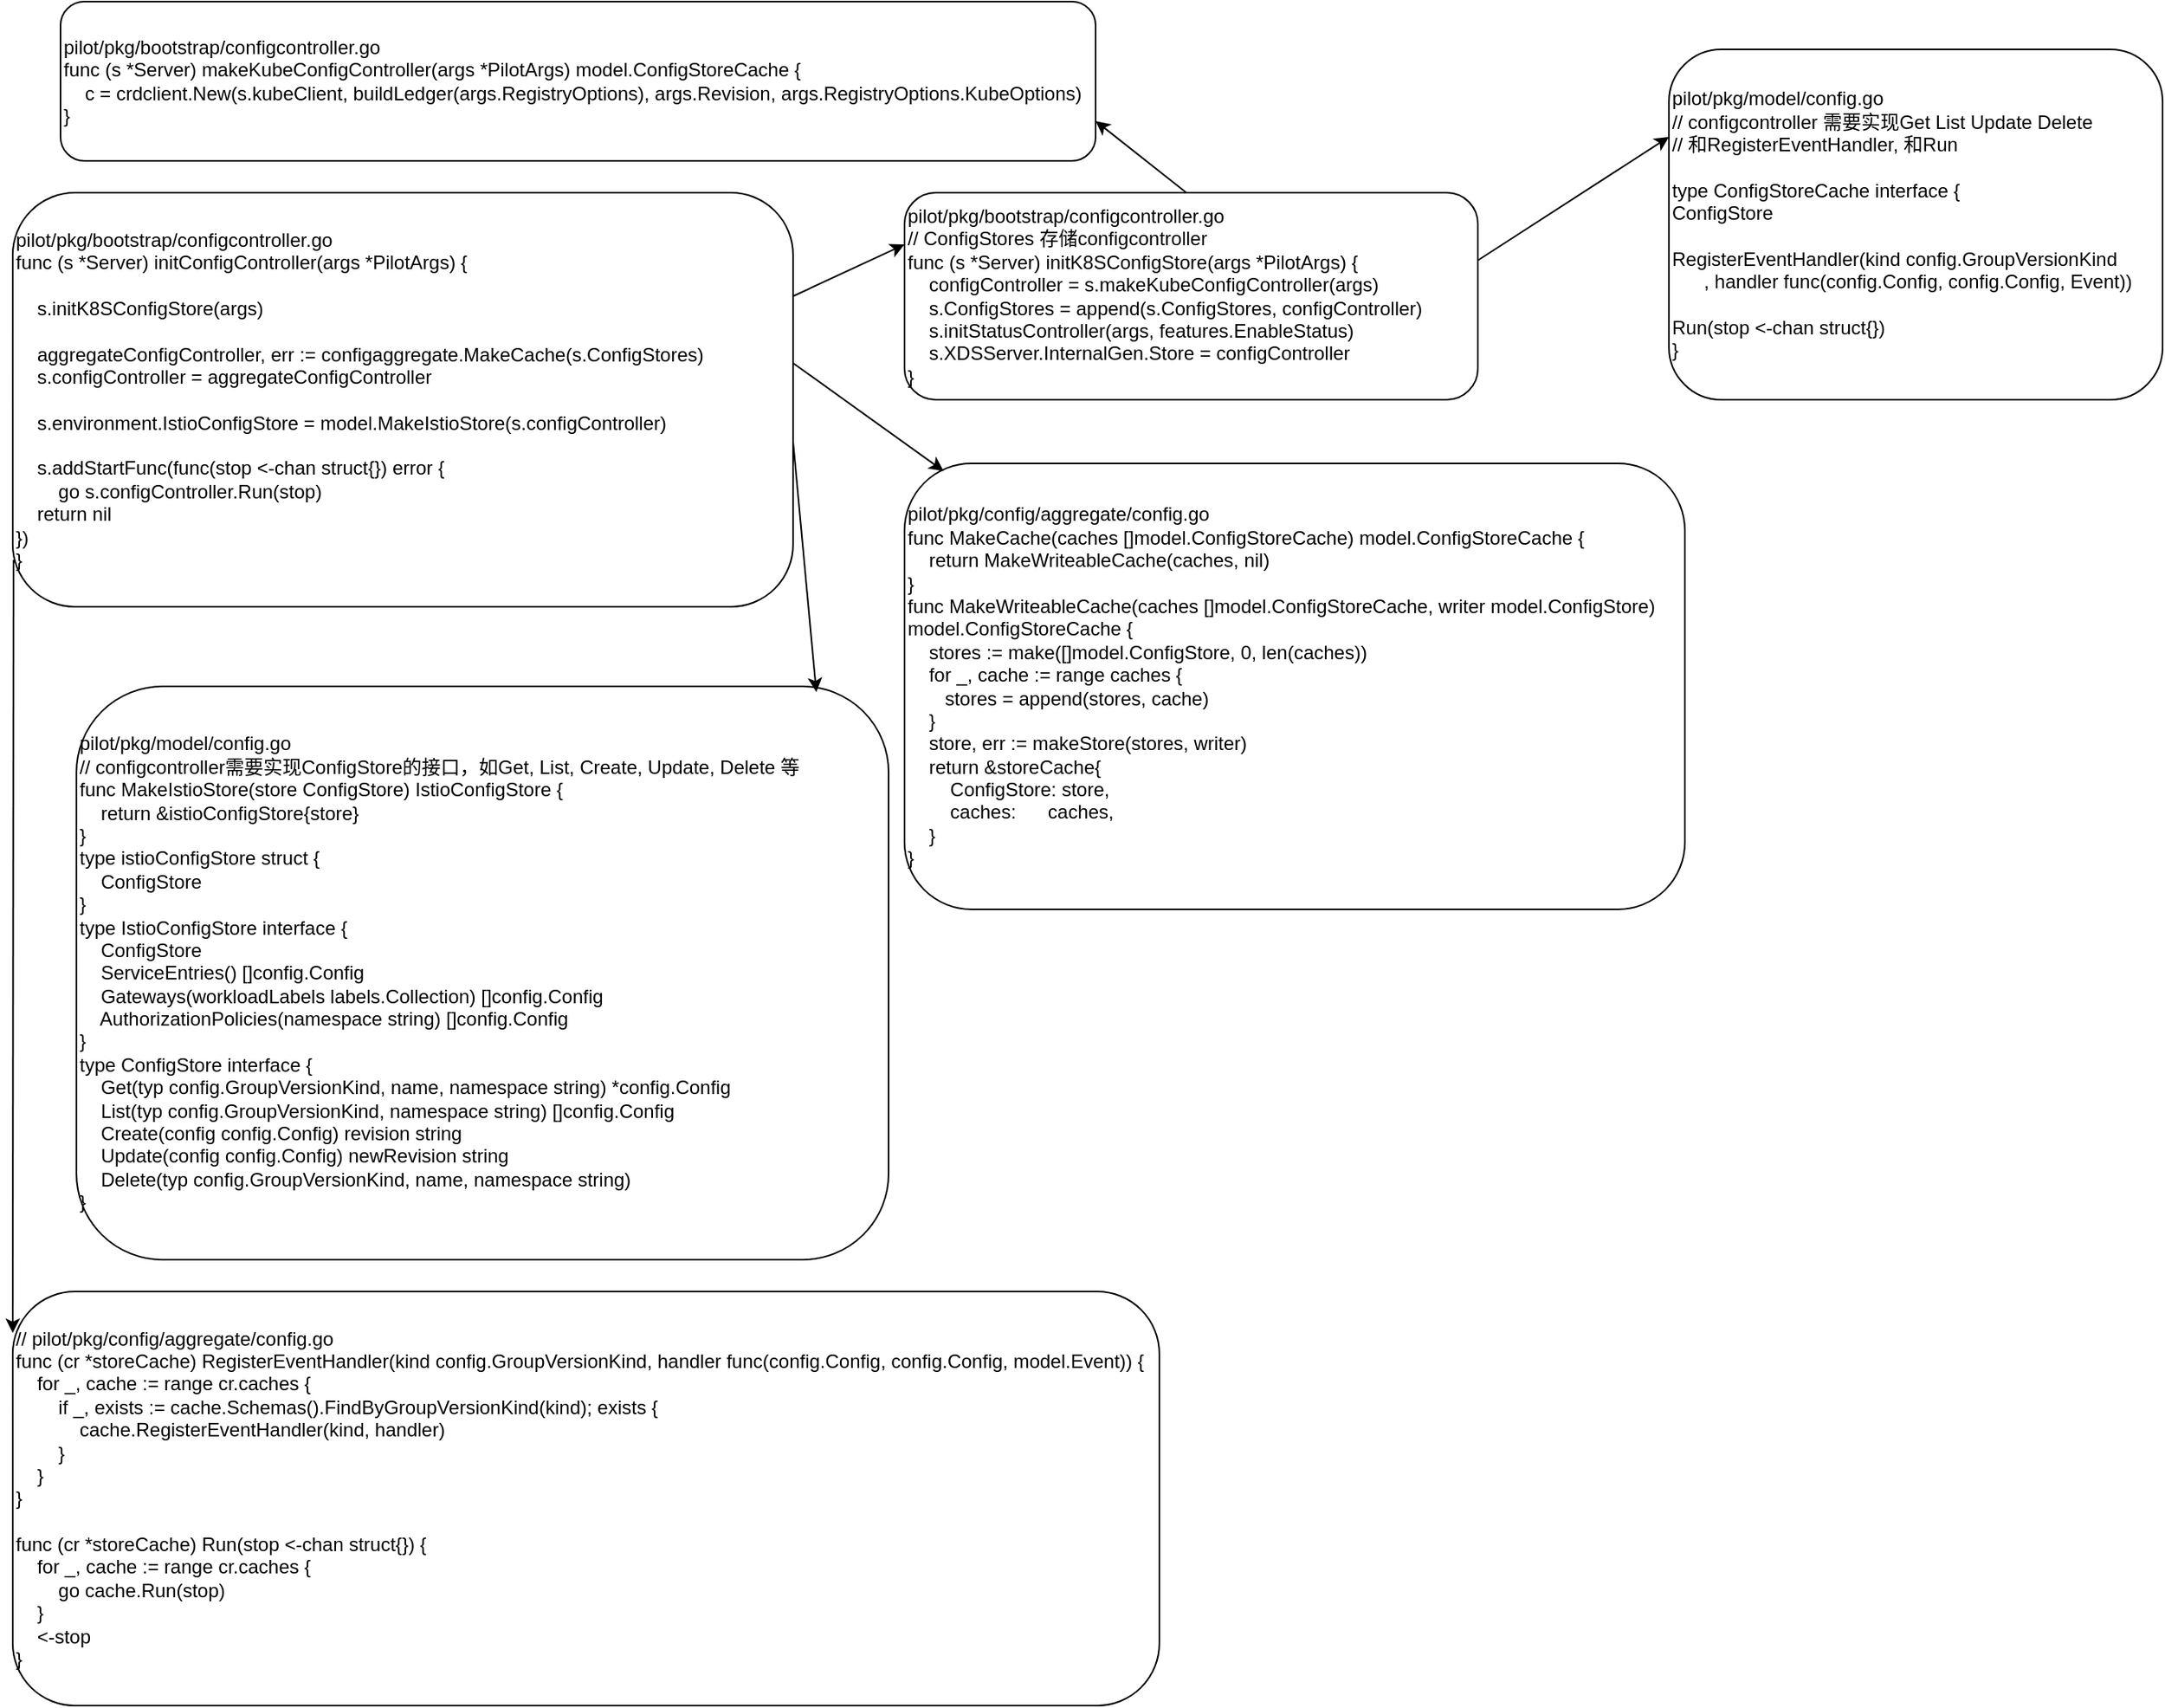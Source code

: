 <mxfile version="13.9.9" type="github">
  <diagram id="6TW5W0XCIM6I71bb3Syc" name="Page-1">
    <mxGraphModel dx="1130" dy="437" grid="1" gridSize="10" guides="1" tooltips="1" connect="1" arrows="1" fold="1" page="1" pageScale="1" pageWidth="827" pageHeight="1169" math="0" shadow="0">
      <root>
        <mxCell id="0" />
        <mxCell id="1" parent="0" />
        <mxCell id="kg50LUV-51LIkfejvlK1-2" value="&lt;div&gt;pilot/pkg/bootstrap/configcontroller.go&lt;/div&gt;&lt;div&gt;func (s *Server) initConfigController(args *PilotArgs) {&lt;/div&gt;&lt;div&gt;&lt;br&gt;&lt;/div&gt;&lt;div&gt;&amp;nbsp; &amp;nbsp; s.initK8SConfigStore(args)&lt;/div&gt;&lt;div&gt;&lt;br&gt;&lt;/div&gt;&lt;div&gt;&lt;span&gt;&lt;/span&gt;&amp;nbsp; &amp;nbsp; aggregateConfigController, err := configaggregate.MakeCache(s.ConfigStores)&lt;/div&gt;&lt;div&gt;&lt;span&gt;&lt;/span&gt;&amp;nbsp; &amp;nbsp; s.configController = aggregateConfigController&lt;/div&gt;&lt;div&gt;&lt;br&gt;&lt;/div&gt;&lt;div&gt;&lt;span&gt;&lt;/span&gt;&amp;nbsp; &amp;nbsp; s.environment.IstioConfigStore = model.MakeIstioStore(s.configController)&lt;/div&gt;&lt;div&gt;&lt;br&gt;&lt;/div&gt;&lt;div&gt;&lt;span&gt;&lt;/span&gt;&amp;nbsp; &amp;nbsp; s.addStartFunc(func(stop &amp;lt;-chan struct{}) error {&lt;/div&gt;&lt;div&gt;&lt;span&gt;&lt;/span&gt;&amp;nbsp; &amp;nbsp; &amp;nbsp; &amp;nbsp; go s.configController.Run(stop)&lt;/div&gt;&lt;div&gt;&lt;span&gt;&lt;/span&gt;&amp;nbsp; &amp;nbsp; return nil&lt;/div&gt;&lt;div&gt;&lt;span&gt;	&lt;/span&gt;})&lt;/div&gt;&lt;div&gt;}&lt;/div&gt;" style="rounded=1;whiteSpace=wrap;html=1;align=left;" vertex="1" parent="1">
          <mxGeometry x="40" y="150" width="490" height="260" as="geometry" />
        </mxCell>
        <mxCell id="kg50LUV-51LIkfejvlK1-3" value="pilot/pkg/bootstrap/configcontroller.go&lt;br&gt;// ConfigStores 存储configcontroller&lt;br&gt;&lt;div&gt;func (s *Server) initK8SConfigStore(args *PilotArgs) {&lt;/div&gt;&lt;div&gt;&lt;span&gt;&lt;/span&gt;&amp;nbsp; &amp;nbsp; configController = s.makeKubeConfigController(args)&lt;/div&gt;&lt;div&gt;&lt;span&gt;&lt;/span&gt;&amp;nbsp; &amp;nbsp; s.ConfigStores = append(s.ConfigStores, configController)&lt;/div&gt;&lt;div&gt;&lt;span&gt;&lt;/span&gt;&amp;nbsp; &amp;nbsp; s.initStatusController(args, features.EnableStatus)&lt;/div&gt;&lt;div&gt;&lt;span&gt;&lt;/span&gt;&amp;nbsp; &amp;nbsp; s.XDSServer.InternalGen.Store = configController&lt;/div&gt;&lt;div&gt;}&lt;/div&gt;" style="rounded=1;whiteSpace=wrap;html=1;align=left;" vertex="1" parent="1">
          <mxGeometry x="600" y="150" width="360" height="130" as="geometry" />
        </mxCell>
        <mxCell id="kg50LUV-51LIkfejvlK1-4" value="&lt;div&gt;pilot/pkg/config/aggregate/config.go&lt;/div&gt;&lt;div&gt;func MakeCache(caches []model.ConfigStoreCache) model.ConfigStoreCache {&lt;/div&gt;&lt;div&gt;&lt;span&gt;&lt;/span&gt;&amp;nbsp; &amp;nbsp; return MakeWriteableCache(caches, nil)&lt;/div&gt;&lt;div&gt;}&lt;/div&gt;&lt;div&gt;func MakeWriteableCache(caches []model.ConfigStoreCache, writer model.ConfigStore)&amp;nbsp;&lt;/div&gt;&lt;div&gt;model.ConfigStoreCache {&lt;/div&gt;&lt;div&gt;&lt;span&gt;&lt;/span&gt;&amp;nbsp; &amp;nbsp; stores := make([]model.ConfigStore, 0, len(caches))&lt;/div&gt;&lt;div&gt;&lt;span&gt;&lt;/span&gt;&amp;nbsp; &amp;nbsp; for _, cache := range caches {&lt;/div&gt;&lt;div&gt;&lt;span&gt;&lt;/span&gt;&amp;nbsp; &amp;nbsp; &amp;nbsp; &amp;nbsp;stores = append(stores, cache)&lt;/div&gt;&lt;div&gt;&lt;span&gt;&lt;/span&gt;&amp;nbsp; &amp;nbsp; }&lt;/div&gt;&lt;div&gt;&lt;span&gt;&lt;/span&gt;&amp;nbsp; &amp;nbsp; store, err := makeStore(stores, writer)&lt;/div&gt;&lt;div&gt;&lt;span&gt;&lt;/span&gt;&amp;nbsp; &amp;nbsp; return &amp;amp;storeCache{&lt;/div&gt;&lt;div&gt;&lt;span&gt;&lt;/span&gt;&amp;nbsp; &amp;nbsp; &amp;nbsp; &amp;nbsp; ConfigStore: store,&lt;/div&gt;&lt;div&gt;&lt;span&gt;&lt;/span&gt;&amp;nbsp; &amp;nbsp; &amp;nbsp; &amp;nbsp; caches:&amp;nbsp; &amp;nbsp; &amp;nbsp; caches,&lt;/div&gt;&lt;div&gt;&lt;span&gt;&lt;/span&gt;&amp;nbsp; &amp;nbsp; }&lt;/div&gt;&lt;div&gt;}&lt;/div&gt;" style="rounded=1;whiteSpace=wrap;html=1;align=left;" vertex="1" parent="1">
          <mxGeometry x="600" y="320" width="490" height="280" as="geometry" />
        </mxCell>
        <mxCell id="kg50LUV-51LIkfejvlK1-5" value="&lt;div&gt;pilot/pkg/bootstrap/configcontroller.go&lt;/div&gt;&lt;div&gt;func (s *Server) makeKubeConfigController(args *PilotArgs) model.ConfigStoreCache {&lt;/div&gt;&lt;div&gt;&lt;span&gt;&lt;/span&gt;&amp;nbsp; &amp;nbsp; c = crdclient.New(s.kubeClient, buildLedger(args.RegistryOptions), args.Revision, args.RegistryOptions.KubeOptions)&lt;/div&gt;&lt;div&gt;}&lt;/div&gt;" style="rounded=1;whiteSpace=wrap;html=1;align=left;" vertex="1" parent="1">
          <mxGeometry x="70" y="30" width="650" height="100" as="geometry" />
        </mxCell>
        <mxCell id="kg50LUV-51LIkfejvlK1-6" value="" style="endArrow=classic;html=1;entryX=0;entryY=0.25;entryDx=0;entryDy=0;exitX=1;exitY=0.25;exitDx=0;exitDy=0;" edge="1" parent="1" source="kg50LUV-51LIkfejvlK1-2" target="kg50LUV-51LIkfejvlK1-3">
          <mxGeometry width="50" height="50" relative="1" as="geometry">
            <mxPoint x="530" y="250" as="sourcePoint" />
            <mxPoint x="580" y="200" as="targetPoint" />
          </mxGeometry>
        </mxCell>
        <mxCell id="kg50LUV-51LIkfejvlK1-7" value="" style="endArrow=classic;html=1;entryX=1;entryY=0.75;entryDx=0;entryDy=0;" edge="1" parent="1" target="kg50LUV-51LIkfejvlK1-5">
          <mxGeometry width="50" height="50" relative="1" as="geometry">
            <mxPoint x="777" y="150" as="sourcePoint" />
            <mxPoint x="827" y="100" as="targetPoint" />
          </mxGeometry>
        </mxCell>
        <mxCell id="kg50LUV-51LIkfejvlK1-8" value="" style="endArrow=classic;html=1;entryX=0.05;entryY=0.017;entryDx=0;entryDy=0;entryPerimeter=0;" edge="1" parent="1" target="kg50LUV-51LIkfejvlK1-4">
          <mxGeometry width="50" height="50" relative="1" as="geometry">
            <mxPoint x="530" y="257" as="sourcePoint" />
            <mxPoint x="620" y="320" as="targetPoint" />
          </mxGeometry>
        </mxCell>
        <mxCell id="kg50LUV-51LIkfejvlK1-9" value="pilot/pkg/model/config.go&lt;br&gt;// configcontroller需要实现ConfigStore的接口，如Get, List, Create, Update, Delete 等&lt;br&gt;&lt;div&gt;func MakeIstioStore(store ConfigStore) IstioConfigStore {&lt;/div&gt;&lt;div&gt;&lt;span&gt;&lt;/span&gt;&amp;nbsp; &amp;nbsp; return &amp;amp;istioConfigStore{store}&lt;/div&gt;&lt;div&gt;}&lt;/div&gt;&lt;div&gt;type istioConfigStore struct {&lt;/div&gt;&lt;div&gt;&lt;span&gt;&lt;/span&gt;&amp;nbsp; &amp;nbsp; ConfigStore&lt;/div&gt;&lt;div&gt;}&lt;/div&gt;&lt;div&gt;type IstioConfigStore interface {&lt;/div&gt;&lt;div&gt;&lt;span&gt;&lt;/span&gt;&amp;nbsp; &amp;nbsp; ConfigStore&lt;/div&gt;&lt;div&gt;&lt;span&gt;&lt;/span&gt;&amp;nbsp; &amp;nbsp; ServiceEntries() []config.Config&lt;/div&gt;&lt;div&gt;&lt;span&gt;&lt;/span&gt;&amp;nbsp; &amp;nbsp; Gateways(workloadLabels labels.Collection) []config.Config&lt;/div&gt;&lt;div&gt;&lt;span&gt;&lt;/span&gt;&amp;nbsp; &amp;nbsp; AuthorizationPolicies(namespace string) []config.Config&lt;/div&gt;&lt;div&gt;}&lt;/div&gt;&lt;div&gt;type ConfigStore interface {&lt;/div&gt;&lt;div&gt;&lt;span&gt;&lt;/span&gt;&amp;nbsp; &amp;nbsp; Get(typ config.GroupVersionKind, name, namespace string) *config.Config&lt;/div&gt;&lt;div&gt;&lt;span&gt;&lt;/span&gt;&amp;nbsp; &amp;nbsp; List(typ config.GroupVersionKind, namespace string) []config.Config&lt;/div&gt;&lt;div&gt;&lt;span&gt;&lt;/span&gt;&amp;nbsp; &amp;nbsp; Create(config config.Config) revision string&lt;/div&gt;&lt;div&gt;&lt;span&gt;&lt;/span&gt;&amp;nbsp; &amp;nbsp; Update(config config.Config) newRevision string&lt;/div&gt;&lt;div&gt;&lt;span&gt;&lt;/span&gt;&amp;nbsp; &amp;nbsp; Delete(typ config.GroupVersionKind, name, namespace string)&lt;/div&gt;&lt;div&gt;}&lt;/div&gt;" style="rounded=1;whiteSpace=wrap;html=1;align=left;" vertex="1" parent="1">
          <mxGeometry x="80" y="460" width="510" height="360" as="geometry" />
        </mxCell>
        <mxCell id="kg50LUV-51LIkfejvlK1-10" value="" style="endArrow=classic;html=1;entryX=0.911;entryY=0.01;entryDx=0;entryDy=0;entryPerimeter=0;exitX=1;exitY=0.6;exitDx=0;exitDy=0;exitPerimeter=0;" edge="1" parent="1" source="kg50LUV-51LIkfejvlK1-2" target="kg50LUV-51LIkfejvlK1-9">
          <mxGeometry width="50" height="50" relative="1" as="geometry">
            <mxPoint x="530" y="372" as="sourcePoint" />
            <mxPoint x="544" y="453" as="targetPoint" />
          </mxGeometry>
        </mxCell>
        <mxCell id="kg50LUV-51LIkfejvlK1-11" value="&lt;div&gt;pilot/pkg/model/config.go&lt;/div&gt;&lt;div&gt;// configcontroller 需要实现Get List Update Delete&lt;/div&gt;&lt;div&gt;// 和RegisterEventHandler, 和Run&lt;/div&gt;&lt;div&gt;&lt;br&gt;&lt;/div&gt;&lt;div&gt;type ConfigStoreCache interface {&lt;/div&gt;&lt;div&gt;&lt;span&gt;	&lt;/span&gt;ConfigStore&lt;/div&gt;&lt;div&gt;&lt;br&gt;&lt;/div&gt;&lt;div&gt;&lt;span&gt;	&lt;/span&gt;RegisterEventHandler(kind config.GroupVersionKind&lt;/div&gt;&lt;div&gt;&lt;span&gt;	&lt;/span&gt;&amp;nbsp; &amp;nbsp; &amp;nbsp; , handler func(config.Config, config.Config, Event))&lt;/div&gt;&lt;div&gt;&lt;br&gt;&lt;/div&gt;&lt;div&gt;&lt;span&gt;	&lt;/span&gt;Run(stop &amp;lt;-chan struct{})&lt;/div&gt;&lt;div&gt;}&lt;/div&gt;" style="rounded=1;whiteSpace=wrap;html=1;align=left;" vertex="1" parent="1">
          <mxGeometry x="1080" y="60" width="310" height="220" as="geometry" />
        </mxCell>
        <mxCell id="kg50LUV-51LIkfejvlK1-13" value="" style="endArrow=classic;html=1;entryX=0;entryY=0.25;entryDx=0;entryDy=0;exitX=1;exitY=0.25;exitDx=0;exitDy=0;" edge="1" parent="1" target="kg50LUV-51LIkfejvlK1-11">
          <mxGeometry width="50" height="50" relative="1" as="geometry">
            <mxPoint x="960" y="192.5" as="sourcePoint" />
            <mxPoint x="1030" y="160" as="targetPoint" />
          </mxGeometry>
        </mxCell>
        <mxCell id="kg50LUV-51LIkfejvlK1-14" value="&lt;div&gt;// pilot/pkg/config/aggregate/config.go&lt;/div&gt;&lt;div&gt;func (cr *storeCache) RegisterEventHandler(kind config.GroupVersionKind, handler func(config.Config, config.Config, model.Event)) {&lt;/div&gt;&lt;div&gt;&lt;span&gt;&lt;/span&gt;&amp;nbsp; &amp;nbsp; for _, cache := range cr.caches {&lt;/div&gt;&lt;div&gt;&lt;span&gt;&lt;/span&gt;&amp;nbsp; &amp;nbsp; &amp;nbsp; &amp;nbsp; if _, exists := cache.Schemas().FindByGroupVersionKind(kind); exists {&lt;/div&gt;&lt;div&gt;&lt;span&gt;&lt;/span&gt;&amp;nbsp; &amp;nbsp; &amp;nbsp; &amp;nbsp; &amp;nbsp; &amp;nbsp; cache.RegisterEventHandler(kind, handler)&lt;/div&gt;&lt;div&gt;&lt;span&gt;&lt;/span&gt;&amp;nbsp; &amp;nbsp; &amp;nbsp; &amp;nbsp; }&lt;/div&gt;&lt;div&gt;&lt;span&gt;&lt;/span&gt;&amp;nbsp; &amp;nbsp; }&lt;/div&gt;&lt;div&gt;}&lt;/div&gt;&lt;div&gt;&lt;br&gt;&lt;/div&gt;&lt;div&gt;func (cr *storeCache) Run(stop &amp;lt;-chan struct{}) {&lt;/div&gt;&lt;div&gt;&lt;span&gt;&lt;/span&gt;&amp;nbsp; &amp;nbsp; for _, cache := range cr.caches {&lt;/div&gt;&lt;div&gt;&lt;span&gt;&lt;/span&gt;&amp;nbsp; &amp;nbsp; &amp;nbsp; &amp;nbsp; go cache.Run(stop)&lt;/div&gt;&lt;div&gt;&lt;span&gt;&lt;/span&gt;&amp;nbsp; &amp;nbsp; }&lt;/div&gt;&lt;div&gt;&lt;span&gt;&lt;/span&gt;&amp;nbsp; &amp;nbsp; &amp;lt;-stop&lt;/div&gt;&lt;div&gt;}&lt;/div&gt;" style="rounded=1;whiteSpace=wrap;html=1;align=left;" vertex="1" parent="1">
          <mxGeometry x="40" y="840" width="720" height="260" as="geometry" />
        </mxCell>
        <mxCell id="kg50LUV-51LIkfejvlK1-15" value="" style="endArrow=classic;html=1;entryX=0;entryY=0.1;entryDx=0;entryDy=0;entryPerimeter=0;exitX=0.001;exitY=0.887;exitDx=0;exitDy=0;exitPerimeter=0;" edge="1" parent="1" source="kg50LUV-51LIkfejvlK1-2" target="kg50LUV-51LIkfejvlK1-14">
          <mxGeometry width="50" height="50" relative="1" as="geometry">
            <mxPoint x="10" y="650" as="sourcePoint" />
            <mxPoint x="60" y="600" as="targetPoint" />
          </mxGeometry>
        </mxCell>
      </root>
    </mxGraphModel>
  </diagram>
</mxfile>
